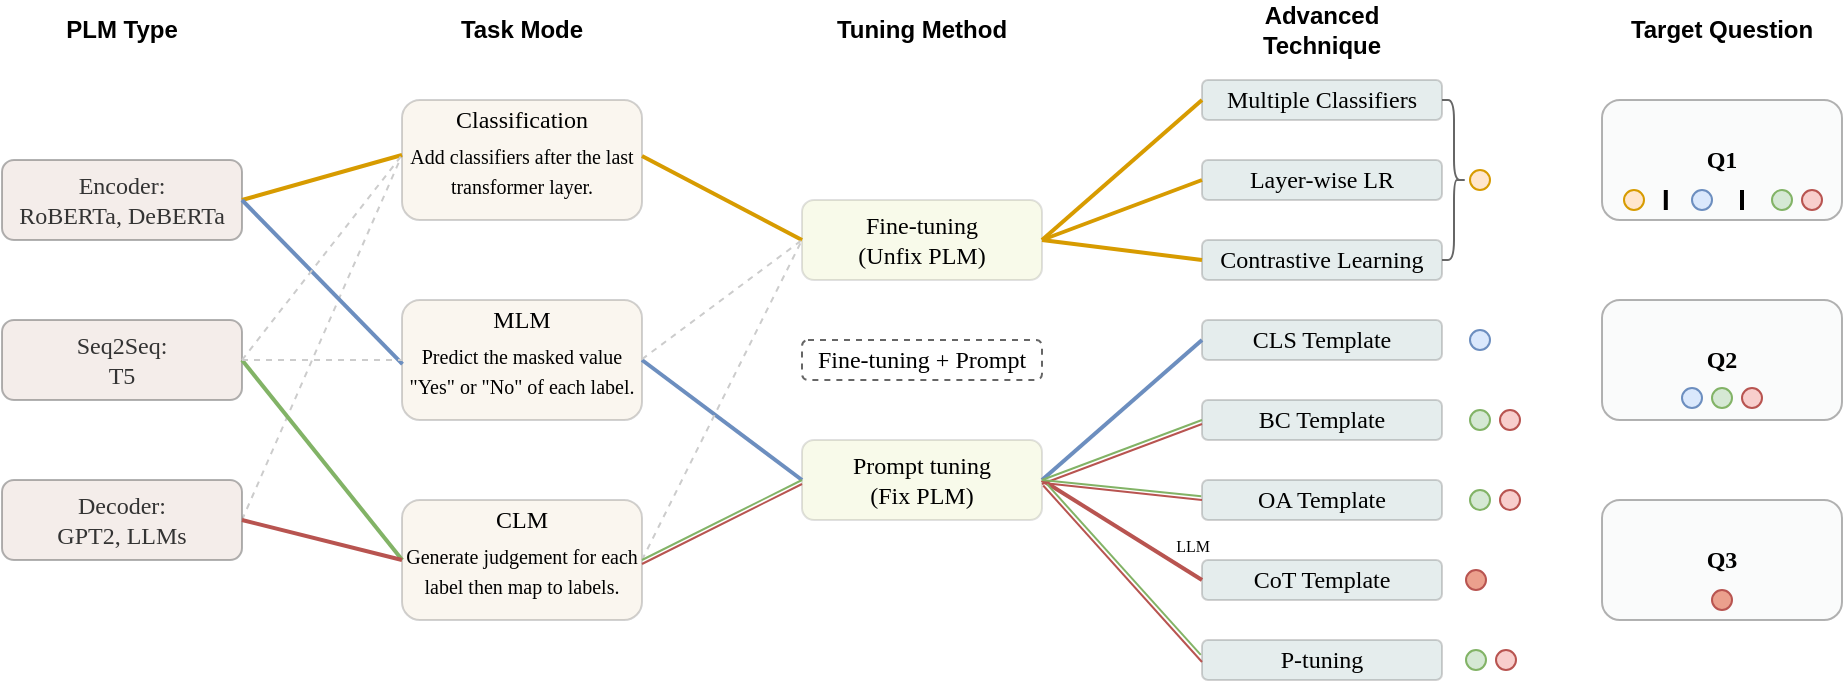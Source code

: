 <mxfile version="22.0.3" type="device">
  <diagram name="第 1 页" id="b-3Jm22mPF9EcRaEdSAx">
    <mxGraphModel dx="1206" dy="809" grid="0" gridSize="10" guides="1" tooltips="1" connect="1" arrows="1" fold="1" page="1" pageScale="1" pageWidth="1169" pageHeight="827" background="none" math="0" shadow="0">
      <root>
        <mxCell id="0" />
        <mxCell id="1" parent="0" />
        <mxCell id="miW8PdhtdUwGvwegRBbg-25" value="" style="endArrow=none;dashed=1;html=1;rounded=0;strokeColor=#CCCCCC;entryX=0;entryY=0.25;entryDx=0;entryDy=0;" parent="1" target="lxlnnnWciU4LwKJXchRJ-22" edge="1">
          <mxGeometry width="50" height="50" relative="1" as="geometry">
            <mxPoint x="160" y="300" as="sourcePoint" />
            <mxPoint x="240" y="198" as="targetPoint" />
          </mxGeometry>
        </mxCell>
        <mxCell id="lxlnnnWciU4LwKJXchRJ-1" value="&lt;font face=&quot;Times New Roman&quot;&gt;Encoder: &lt;br&gt;RoBERTa, DeBERTa&lt;/font&gt;" style="rounded=1;whiteSpace=wrap;html=1;fillColor=#eadcd6;fontColor=#333333;strokeColor=#666666;opacity=50;" parent="1" vertex="1">
          <mxGeometry x="40" y="120" width="120" height="40" as="geometry" />
        </mxCell>
        <mxCell id="lxlnnnWciU4LwKJXchRJ-2" value="&lt;b&gt;PLM Type&lt;/b&gt;" style="text;html=1;strokeColor=none;fillColor=none;align=center;verticalAlign=middle;whiteSpace=wrap;rounded=0;" parent="1" vertex="1">
          <mxGeometry x="40" y="40" width="120" height="30" as="geometry" />
        </mxCell>
        <mxCell id="lxlnnnWciU4LwKJXchRJ-3" value="&lt;b&gt;Task Mode&lt;/b&gt;" style="text;html=1;strokeColor=none;fillColor=none;align=center;verticalAlign=middle;whiteSpace=wrap;rounded=0;" parent="1" vertex="1">
          <mxGeometry x="240" y="40" width="120" height="30" as="geometry" />
        </mxCell>
        <mxCell id="lxlnnnWciU4LwKJXchRJ-4" value="&lt;font face=&quot;Times New Roman&quot;&gt;&lt;br&gt;&lt;/font&gt;" style="rounded=1;whiteSpace=wrap;html=1;fillColor=#eee1ca;strokeColor=#666666;opacity=30;" parent="1" vertex="1">
          <mxGeometry x="240" y="90" width="120" height="60" as="geometry" />
        </mxCell>
        <mxCell id="lxlnnnWciU4LwKJXchRJ-5" value="&lt;b&gt;Tuning Method&lt;/b&gt;" style="text;html=1;strokeColor=none;fillColor=none;align=center;verticalAlign=middle;whiteSpace=wrap;rounded=0;" parent="1" vertex="1">
          <mxGeometry x="440" y="40" width="120" height="30" as="geometry" />
        </mxCell>
        <mxCell id="lxlnnnWciU4LwKJXchRJ-6" value="&lt;font face=&quot;Times New Roman&quot;&gt;Fine-tuning&lt;br&gt;(Unfix PLM)&lt;/font&gt;" style="rounded=1;whiteSpace=wrap;html=1;fillColor=#d9e396;strokeColor=#666666;opacity=20;" parent="1" vertex="1">
          <mxGeometry x="440" y="140" width="120" height="40" as="geometry" />
        </mxCell>
        <mxCell id="lxlnnnWciU4LwKJXchRJ-7" value="&lt;b&gt;Advanced Technique&lt;/b&gt;" style="text;html=1;strokeColor=none;fillColor=none;align=center;verticalAlign=middle;whiteSpace=wrap;rounded=0;" parent="1" vertex="1">
          <mxGeometry x="640" y="40" width="120" height="30" as="geometry" />
        </mxCell>
        <mxCell id="lxlnnnWciU4LwKJXchRJ-8" value="&lt;font face=&quot;Times New Roman&quot;&gt;Multiple Classifiers&lt;/font&gt;" style="rounded=1;whiteSpace=wrap;html=1;fillColor=#aac2c4;strokeColor=#666666;opacity=30;" parent="1" vertex="1">
          <mxGeometry x="640" y="80" width="120" height="20" as="geometry" />
        </mxCell>
        <mxCell id="lxlnnnWciU4LwKJXchRJ-9" value="&lt;b&gt;Target Question&lt;/b&gt;" style="text;html=1;strokeColor=none;fillColor=none;align=center;verticalAlign=middle;whiteSpace=wrap;rounded=0;" parent="1" vertex="1">
          <mxGeometry x="840" y="40" width="120" height="30" as="geometry" />
        </mxCell>
        <mxCell id="lxlnnnWciU4LwKJXchRJ-10" value="&lt;b&gt;&lt;font face=&quot;Times New Roman&quot;&gt;Q1&lt;br&gt;&lt;/font&gt;&lt;/b&gt;" style="rounded=1;whiteSpace=wrap;html=1;strokeColor=#666666;fillColor=#F5F7F7;opacity=50;" parent="1" vertex="1">
          <mxGeometry x="840" y="90" width="120" height="60" as="geometry" />
        </mxCell>
        <mxCell id="lxlnnnWciU4LwKJXchRJ-11" value="&lt;font face=&quot;Times New Roman&quot;&gt;Seq2Seq: &lt;br&gt;T5&lt;br&gt;&lt;/font&gt;" style="rounded=1;whiteSpace=wrap;html=1;fillColor=#eadcd6;fontColor=#333333;strokeColor=#666666;opacity=50;" parent="1" vertex="1">
          <mxGeometry x="40" y="200" width="120" height="40" as="geometry" />
        </mxCell>
        <mxCell id="lxlnnnWciU4LwKJXchRJ-12" value="&lt;font face=&quot;Times New Roman&quot;&gt;Decoder:&lt;br&gt;GPT2, LLMs&lt;br&gt;&lt;/font&gt;" style="rounded=1;whiteSpace=wrap;html=1;fillColor=#eadcd6;fontColor=#333333;strokeColor=#666666;opacity=50;" parent="1" vertex="1">
          <mxGeometry x="40" y="280" width="120" height="40" as="geometry" />
        </mxCell>
        <mxCell id="lxlnnnWciU4LwKJXchRJ-15" value="" style="rounded=1;whiteSpace=wrap;html=1;fillColor=#eee1ca;strokeColor=#666666;opacity=30;" parent="1" vertex="1">
          <mxGeometry x="240" y="190" width="120" height="60" as="geometry" />
        </mxCell>
        <mxCell id="lxlnnnWciU4LwKJXchRJ-16" value="&lt;font face=&quot;Times New Roman&quot;&gt;&lt;br&gt;&lt;/font&gt;" style="rounded=1;whiteSpace=wrap;html=1;fillColor=#eee1ca;strokeColor=#666666;opacity=30;" parent="1" vertex="1">
          <mxGeometry x="240" y="290" width="120" height="60" as="geometry" />
        </mxCell>
        <mxCell id="lxlnnnWciU4LwKJXchRJ-17" value="&lt;font face=&quot;Times New Roman&quot;&gt;Prompt tuning&lt;br&gt;(Fix PLM)&lt;/font&gt;" style="rounded=1;whiteSpace=wrap;html=1;fillColor=#d9e396;strokeColor=#666666;opacity=20;" parent="1" vertex="1">
          <mxGeometry x="440" y="260" width="120" height="40" as="geometry" />
        </mxCell>
        <mxCell id="lxlnnnWciU4LwKJXchRJ-18" value="&lt;font face=&quot;Times New Roman&quot;&gt;Classification&lt;/font&gt;" style="text;html=1;strokeColor=none;fillColor=none;align=center;verticalAlign=middle;whiteSpace=wrap;rounded=0;" parent="1" vertex="1">
          <mxGeometry x="240" y="90" width="120" height="20" as="geometry" />
        </mxCell>
        <mxCell id="lxlnnnWciU4LwKJXchRJ-20" value="&lt;font face=&quot;Times New Roman&quot;&gt;MLM&lt;/font&gt;" style="text;html=1;strokeColor=none;fillColor=none;align=center;verticalAlign=middle;whiteSpace=wrap;rounded=0;" parent="1" vertex="1">
          <mxGeometry x="240" y="190" width="120" height="20" as="geometry" />
        </mxCell>
        <mxCell id="lxlnnnWciU4LwKJXchRJ-21" value="&lt;font face=&quot;Times New Roman&quot;&gt;CLM&lt;/font&gt;" style="text;html=1;strokeColor=none;fillColor=none;align=center;verticalAlign=middle;whiteSpace=wrap;rounded=0;" parent="1" vertex="1">
          <mxGeometry x="240" y="290" width="120" height="20" as="geometry" />
        </mxCell>
        <mxCell id="lxlnnnWciU4LwKJXchRJ-22" value="&lt;font style=&quot;font-size: 10px;&quot; face=&quot;Times New Roman&quot;&gt;Add classifiers after the last transformer layer.&lt;/font&gt;" style="text;html=1;strokeColor=none;fillColor=none;align=center;verticalAlign=middle;whiteSpace=wrap;rounded=0;" parent="1" vertex="1">
          <mxGeometry x="240" y="110" width="120" height="30" as="geometry" />
        </mxCell>
        <mxCell id="lxlnnnWciU4LwKJXchRJ-23" value="&lt;font style=&quot;font-size: 10px;&quot; face=&quot;Times New Roman&quot;&gt;Predict the masked value &quot;Yes&quot; or &quot;No&quot; of each label.&lt;/font&gt;" style="text;html=1;strokeColor=none;fillColor=none;align=center;verticalAlign=middle;whiteSpace=wrap;rounded=0;" parent="1" vertex="1">
          <mxGeometry x="240" y="210" width="120" height="30" as="geometry" />
        </mxCell>
        <mxCell id="lxlnnnWciU4LwKJXchRJ-24" value="&lt;font style=&quot;font-size: 10px;&quot; face=&quot;Times New Roman&quot;&gt;Generate judgement for each label then map to labels.&lt;/font&gt;" style="text;html=1;strokeColor=none;fillColor=none;align=center;verticalAlign=middle;whiteSpace=wrap;rounded=0;" parent="1" vertex="1">
          <mxGeometry x="240" y="310" width="120" height="30" as="geometry" />
        </mxCell>
        <mxCell id="lxlnnnWciU4LwKJXchRJ-25" value="&lt;font face=&quot;Times New Roman&quot;&gt;Layer-wise LR&lt;/font&gt;" style="rounded=1;whiteSpace=wrap;html=1;fillColor=#aac2c4;strokeColor=#666666;opacity=30;" parent="1" vertex="1">
          <mxGeometry x="640" y="120" width="120" height="20" as="geometry" />
        </mxCell>
        <mxCell id="lxlnnnWciU4LwKJXchRJ-26" value="&lt;font face=&quot;Times New Roman&quot;&gt;Contrastive Learning&lt;/font&gt;" style="rounded=1;whiteSpace=wrap;html=1;fillColor=#aac2c4;strokeColor=#666666;opacity=30;" parent="1" vertex="1">
          <mxGeometry x="640" y="160" width="120" height="20" as="geometry" />
        </mxCell>
        <mxCell id="lxlnnnWciU4LwKJXchRJ-27" value="&lt;font face=&quot;Times New Roman&quot;&gt;CLS Template&lt;/font&gt;" style="rounded=1;whiteSpace=wrap;html=1;fillColor=#aac2c4;strokeColor=#666666;opacity=30;" parent="1" vertex="1">
          <mxGeometry x="640" y="200" width="120" height="20" as="geometry" />
        </mxCell>
        <mxCell id="lxlnnnWciU4LwKJXchRJ-28" value="&lt;font face=&quot;Times New Roman&quot;&gt;BC Template&lt;/font&gt;" style="rounded=1;whiteSpace=wrap;html=1;fillColor=#aac2c4;strokeColor=#666666;opacity=30;" parent="1" vertex="1">
          <mxGeometry x="640" y="240" width="120" height="20" as="geometry" />
        </mxCell>
        <mxCell id="lxlnnnWciU4LwKJXchRJ-29" value="&lt;font face=&quot;Times New Roman&quot;&gt;OA Template&lt;/font&gt;" style="rounded=1;whiteSpace=wrap;html=1;fillColor=#aac2c4;strokeColor=#666666;opacity=30;" parent="1" vertex="1">
          <mxGeometry x="640" y="280" width="120" height="20" as="geometry" />
        </mxCell>
        <mxCell id="lxlnnnWciU4LwKJXchRJ-30" value="&lt;font face=&quot;Times New Roman&quot;&gt;CoT Template&lt;/font&gt;" style="rounded=1;whiteSpace=wrap;html=1;fillColor=#aac2c4;strokeColor=#666666;opacity=30;" parent="1" vertex="1">
          <mxGeometry x="640" y="320" width="120" height="20" as="geometry" />
        </mxCell>
        <mxCell id="lxlnnnWciU4LwKJXchRJ-31" value="&lt;font face=&quot;Times New Roman&quot;&gt;P-tuning&lt;/font&gt;" style="rounded=1;whiteSpace=wrap;html=1;fillColor=#aac2c4;strokeColor=#666666;opacity=30;" parent="1" vertex="1">
          <mxGeometry x="640" y="360" width="120" height="20" as="geometry" />
        </mxCell>
        <mxCell id="lxlnnnWciU4LwKJXchRJ-32" value="&lt;font face=&quot;Times New Roman&quot;&gt;&lt;b&gt;Q2&lt;/b&gt;&lt;/font&gt;" style="rounded=1;whiteSpace=wrap;html=1;fillColor=#F5F7F7;strokeColor=#666666;opacity=50;" parent="1" vertex="1">
          <mxGeometry x="840" y="190" width="120" height="60" as="geometry" />
        </mxCell>
        <mxCell id="lxlnnnWciU4LwKJXchRJ-33" value="&lt;b&gt;&lt;font face=&quot;Times New Roman&quot;&gt;Q3&lt;/font&gt;&lt;/b&gt;" style="rounded=1;whiteSpace=wrap;html=1;fillColor=#F5F7F7;strokeColor=#666666;opacity=50;" parent="1" vertex="1">
          <mxGeometry x="840" y="290" width="120" height="60" as="geometry" />
        </mxCell>
        <mxCell id="miW8PdhtdUwGvwegRBbg-2" value="" style="endArrow=none;html=1;rounded=0;entryX=0;entryY=0.25;entryDx=0;entryDy=0;strokeColor=#d79b00;fillColor=#ffe6cc;strokeWidth=2;" parent="1" target="lxlnnnWciU4LwKJXchRJ-22" edge="1">
          <mxGeometry width="50" height="50" relative="1" as="geometry">
            <mxPoint x="160" y="140" as="sourcePoint" />
            <mxPoint x="210" y="95" as="targetPoint" />
          </mxGeometry>
        </mxCell>
        <mxCell id="miW8PdhtdUwGvwegRBbg-3" value="" style="endArrow=none;html=1;rounded=0;entryX=0.002;entryY=0.403;entryDx=0;entryDy=0;entryPerimeter=0;strokeColor=#6c8ebf;fillColor=#dae8fc;strokeWidth=2;" parent="1" target="lxlnnnWciU4LwKJXchRJ-23" edge="1">
          <mxGeometry width="50" height="50" relative="1" as="geometry">
            <mxPoint x="160" y="140" as="sourcePoint" />
            <mxPoint x="240" y="120" as="targetPoint" />
          </mxGeometry>
        </mxCell>
        <mxCell id="miW8PdhtdUwGvwegRBbg-5" value="" style="endArrow=none;html=1;rounded=0;entryX=0.001;entryY=0.332;entryDx=0;entryDy=0;strokeColor=#82b366;entryPerimeter=0;fillColor=#d5e8d4;strokeWidth=2;" parent="1" target="lxlnnnWciU4LwKJXchRJ-24" edge="1">
          <mxGeometry width="50" height="50" relative="1" as="geometry">
            <mxPoint x="160" y="220" as="sourcePoint" />
            <mxPoint x="240" y="302" as="targetPoint" />
          </mxGeometry>
        </mxCell>
        <mxCell id="miW8PdhtdUwGvwegRBbg-6" value="" style="endArrow=none;html=1;rounded=0;entryX=0;entryY=0.5;entryDx=0;entryDy=0;strokeColor=#b85450;strokeWidth=2;fillColor=#f8cecc;" parent="1" target="lxlnnnWciU4LwKJXchRJ-16" edge="1">
          <mxGeometry width="50" height="50" relative="1" as="geometry">
            <mxPoint x="160" y="300" as="sourcePoint" />
            <mxPoint x="240" y="398" as="targetPoint" />
          </mxGeometry>
        </mxCell>
        <mxCell id="miW8PdhtdUwGvwegRBbg-8" value="" style="endArrow=none;html=1;rounded=0;entryX=0;entryY=0.5;entryDx=0;entryDy=0;strokeColor=#d79b00;fillColor=#ffe6cc;strokeWidth=2;" parent="1" target="lxlnnnWciU4LwKJXchRJ-6" edge="1">
          <mxGeometry width="50" height="50" relative="1" as="geometry">
            <mxPoint x="360" y="118" as="sourcePoint" />
            <mxPoint x="440" y="200" as="targetPoint" />
          </mxGeometry>
        </mxCell>
        <mxCell id="miW8PdhtdUwGvwegRBbg-9" value="" style="endArrow=none;html=1;rounded=0;entryX=0;entryY=0.5;entryDx=0;entryDy=0;strokeColor=#6c8ebf;fillColor=#dae8fc;strokeWidth=2;" parent="1" target="lxlnnnWciU4LwKJXchRJ-17" edge="1">
          <mxGeometry width="50" height="50" relative="1" as="geometry">
            <mxPoint x="360" y="220" as="sourcePoint" />
            <mxPoint x="440" y="262" as="targetPoint" />
          </mxGeometry>
        </mxCell>
        <mxCell id="miW8PdhtdUwGvwegRBbg-14" value="" style="endArrow=none;html=1;rounded=0;entryX=0;entryY=0.5;entryDx=0;entryDy=0;strokeColor=#d79b00;exitX=1;exitY=0.5;exitDx=0;exitDy=0;fillColor=#ffe6cc;strokeWidth=2;" parent="1" source="lxlnnnWciU4LwKJXchRJ-6" target="lxlnnnWciU4LwKJXchRJ-8" edge="1">
          <mxGeometry width="50" height="50" relative="1" as="geometry">
            <mxPoint x="560" y="158" as="sourcePoint" />
            <mxPoint x="640" y="200" as="targetPoint" />
          </mxGeometry>
        </mxCell>
        <mxCell id="miW8PdhtdUwGvwegRBbg-15" value="" style="endArrow=none;html=1;rounded=0;entryX=0;entryY=0.5;entryDx=0;entryDy=0;strokeColor=#d79b00;exitX=1;exitY=0.5;exitDx=0;exitDy=0;fillColor=#ffe6cc;strokeWidth=2;" parent="1" source="lxlnnnWciU4LwKJXchRJ-6" target="lxlnnnWciU4LwKJXchRJ-25" edge="1">
          <mxGeometry width="50" height="50" relative="1" as="geometry">
            <mxPoint x="560" y="158" as="sourcePoint" />
            <mxPoint x="640" y="200" as="targetPoint" />
          </mxGeometry>
        </mxCell>
        <mxCell id="miW8PdhtdUwGvwegRBbg-16" value="" style="endArrow=none;html=1;rounded=0;entryX=0;entryY=0.5;entryDx=0;entryDy=0;strokeColor=#d79b00;strokeWidth=2;fillColor=#ffe6cc;" parent="1" target="lxlnnnWciU4LwKJXchRJ-26" edge="1">
          <mxGeometry width="50" height="50" relative="1" as="geometry">
            <mxPoint x="560" y="160" as="sourcePoint" />
            <mxPoint x="640" y="202" as="targetPoint" />
          </mxGeometry>
        </mxCell>
        <mxCell id="miW8PdhtdUwGvwegRBbg-18" value="" style="endArrow=none;html=1;rounded=0;entryX=0;entryY=0.5;entryDx=0;entryDy=0;strokeColor=#6c8ebf;exitX=1;exitY=0.5;exitDx=0;exitDy=0;fillColor=#dae8fc;strokeWidth=2;" parent="1" source="lxlnnnWciU4LwKJXchRJ-17" target="lxlnnnWciU4LwKJXchRJ-27" edge="1">
          <mxGeometry width="50" height="50" relative="1" as="geometry">
            <mxPoint x="560" y="278" as="sourcePoint" />
            <mxPoint x="640" y="320" as="targetPoint" />
          </mxGeometry>
        </mxCell>
        <mxCell id="miW8PdhtdUwGvwegRBbg-22" value="" style="endArrow=none;html=1;rounded=0;entryX=0;entryY=0.5;entryDx=0;entryDy=0;strokeColor=#b85450;exitX=1;exitY=0.5;exitDx=0;exitDy=0;fillColor=#f8cecc;strokeWidth=2;" parent="1" source="lxlnnnWciU4LwKJXchRJ-17" edge="1">
          <mxGeometry width="50" height="50" relative="1" as="geometry">
            <mxPoint x="560" y="398" as="sourcePoint" />
            <mxPoint x="640" y="330" as="targetPoint" />
          </mxGeometry>
        </mxCell>
        <mxCell id="miW8PdhtdUwGvwegRBbg-32" value="&lt;font style=&quot;font-size: 8px;&quot; face=&quot;Times New Roman&quot;&gt;LLM&lt;/font&gt;" style="edgeLabel;html=1;align=center;verticalAlign=middle;resizable=0;points=[];" parent="miW8PdhtdUwGvwegRBbg-22" vertex="1" connectable="0">
          <mxGeometry x="0.384" y="3" relative="1" as="geometry">
            <mxPoint x="18" as="offset" />
          </mxGeometry>
        </mxCell>
        <mxCell id="miW8PdhtdUwGvwegRBbg-24" value="" style="endArrow=none;dashed=1;html=1;rounded=0;strokeColor=#CCCCCC;entryX=0;entryY=0.25;entryDx=0;entryDy=0;" parent="1" target="lxlnnnWciU4LwKJXchRJ-22" edge="1">
          <mxGeometry width="50" height="50" relative="1" as="geometry">
            <mxPoint x="160" y="220" as="sourcePoint" />
            <mxPoint x="210" y="170" as="targetPoint" />
          </mxGeometry>
        </mxCell>
        <mxCell id="miW8PdhtdUwGvwegRBbg-26" value="" style="endArrow=none;dashed=1;html=1;rounded=0;strokeColor=#CCCCCC;exitX=1;exitY=0.5;exitDx=0;exitDy=0;" parent="1" source="lxlnnnWciU4LwKJXchRJ-11" edge="1">
          <mxGeometry width="50" height="50" relative="1" as="geometry">
            <mxPoint x="170" y="310" as="sourcePoint" />
            <mxPoint x="240" y="220" as="targetPoint" />
          </mxGeometry>
        </mxCell>
        <mxCell id="miW8PdhtdUwGvwegRBbg-27" value="&lt;font face=&quot;Times New Roman&quot;&gt;Fine-tuning + Prompt&lt;/font&gt;" style="rounded=1;whiteSpace=wrap;html=1;dashed=1;strokeColor=#666666;" parent="1" vertex="1">
          <mxGeometry x="440" y="210" width="120" height="20" as="geometry" />
        </mxCell>
        <mxCell id="miW8PdhtdUwGvwegRBbg-28" value="" style="endArrow=none;dashed=1;html=1;rounded=0;strokeColor=#CCCCCC;exitX=1;exitY=0.5;exitDx=0;exitDy=0;entryX=0;entryY=0.5;entryDx=0;entryDy=0;" parent="1" target="lxlnnnWciU4LwKJXchRJ-6" edge="1">
          <mxGeometry width="50" height="50" relative="1" as="geometry">
            <mxPoint x="360" y="219.62" as="sourcePoint" />
            <mxPoint x="440" y="219.62" as="targetPoint" />
          </mxGeometry>
        </mxCell>
        <mxCell id="miW8PdhtdUwGvwegRBbg-29" value="" style="endArrow=none;dashed=1;html=1;rounded=0;strokeColor=#CCCCCC;exitX=1;exitY=0.5;exitDx=0;exitDy=0;" parent="1" edge="1">
          <mxGeometry width="50" height="50" relative="1" as="geometry">
            <mxPoint x="360" y="320" as="sourcePoint" />
            <mxPoint x="440" y="160" as="targetPoint" />
          </mxGeometry>
        </mxCell>
        <mxCell id="miW8PdhtdUwGvwegRBbg-35" value="" style="endArrow=none;html=1;entryX=0;entryY=0.5;entryDx=0;entryDy=0;strokeColor=#82b366;fillColor=#d5e8d4;strokeWidth=1;rounded=0;" parent="1" target="lxlnnnWciU4LwKJXchRJ-17" edge="1">
          <mxGeometry width="50" height="50" relative="1" as="geometry">
            <mxPoint x="360" y="320" as="sourcePoint" />
            <mxPoint x="440" y="380" as="targetPoint" />
          </mxGeometry>
        </mxCell>
        <mxCell id="miW8PdhtdUwGvwegRBbg-36" value="" style="endArrow=none;html=1;rounded=1;entryX=0;entryY=0.5;entryDx=0;entryDy=0;strokeColor=#b85450;fillColor=#f8cecc;strokeWidth=1;shadow=0;" parent="1" edge="1">
          <mxGeometry width="50" height="50" relative="1" as="geometry">
            <mxPoint x="360" y="322" as="sourcePoint" />
            <mxPoint x="440" y="282" as="targetPoint" />
          </mxGeometry>
        </mxCell>
        <mxCell id="miW8PdhtdUwGvwegRBbg-37" value="" style="endArrow=none;html=1;entryX=0;entryY=0.5;entryDx=0;entryDy=0;strokeColor=#82b366;fillColor=#d5e8d4;strokeWidth=1;rounded=0;" parent="1" target="lxlnnnWciU4LwKJXchRJ-28" edge="1">
          <mxGeometry width="50" height="50" relative="1" as="geometry">
            <mxPoint x="560" y="280" as="sourcePoint" />
            <mxPoint x="640" y="240" as="targetPoint" />
          </mxGeometry>
        </mxCell>
        <mxCell id="miW8PdhtdUwGvwegRBbg-38" value="" style="endArrow=none;html=1;rounded=1;entryX=0;entryY=0.6;entryDx=0;entryDy=0;strokeColor=#b85450;fillColor=#f8cecc;strokeWidth=1;entryPerimeter=0;" parent="1" edge="1">
          <mxGeometry width="50" height="50" relative="1" as="geometry">
            <mxPoint x="560" y="282" as="sourcePoint" />
            <mxPoint x="640" y="252" as="targetPoint" />
          </mxGeometry>
        </mxCell>
        <mxCell id="miW8PdhtdUwGvwegRBbg-40" value="" style="endArrow=none;html=1;entryX=-0.003;entryY=0.404;entryDx=0;entryDy=0;strokeColor=#82b366;fillColor=#d5e8d4;strokeWidth=1;rounded=0;exitX=1;exitY=0.5;exitDx=0;exitDy=0;entryPerimeter=0;" parent="1" source="lxlnnnWciU4LwKJXchRJ-17" target="lxlnnnWciU4LwKJXchRJ-29" edge="1">
          <mxGeometry width="50" height="50" relative="1" as="geometry">
            <mxPoint x="560" y="318" as="sourcePoint" />
            <mxPoint x="640" y="288" as="targetPoint" />
          </mxGeometry>
        </mxCell>
        <mxCell id="miW8PdhtdUwGvwegRBbg-41" value="" style="endArrow=none;html=1;rounded=1;entryX=0;entryY=0.6;entryDx=0;entryDy=0;strokeColor=#b85450;fillColor=#f8cecc;strokeWidth=1;entryPerimeter=0;exitX=1.006;exitY=0.538;exitDx=0;exitDy=0;exitPerimeter=0;" parent="1" source="lxlnnnWciU4LwKJXchRJ-17" edge="1">
          <mxGeometry width="50" height="50" relative="1" as="geometry">
            <mxPoint x="560" y="320" as="sourcePoint" />
            <mxPoint x="640" y="290" as="targetPoint" />
          </mxGeometry>
        </mxCell>
        <mxCell id="miW8PdhtdUwGvwegRBbg-42" value="" style="endArrow=none;html=1;strokeColor=#82b366;fillColor=#d5e8d4;strokeWidth=1;rounded=0;exitX=1.021;exitY=0.552;exitDx=0;exitDy=0;entryX=-0.005;entryY=0.372;entryDx=0;entryDy=0;exitPerimeter=0;entryPerimeter=0;" parent="1" source="lxlnnnWciU4LwKJXchRJ-17" target="lxlnnnWciU4LwKJXchRJ-31" edge="1">
          <mxGeometry width="50" height="50" relative="1" as="geometry">
            <mxPoint x="560" y="360" as="sourcePoint" />
            <mxPoint x="640" y="370" as="targetPoint" />
          </mxGeometry>
        </mxCell>
        <mxCell id="miW8PdhtdUwGvwegRBbg-43" value="" style="endArrow=none;html=1;rounded=1;entryX=0;entryY=0.5;entryDx=0;entryDy=0;strokeColor=#b85450;fillColor=#f8cecc;strokeWidth=1;exitX=1.005;exitY=0.544;exitDx=0;exitDy=0;exitPerimeter=0;" parent="1" edge="1">
          <mxGeometry width="50" height="50" relative="1" as="geometry">
            <mxPoint x="560.6" y="282.76" as="sourcePoint" />
            <mxPoint x="640" y="371" as="targetPoint" />
          </mxGeometry>
        </mxCell>
        <mxCell id="og3ovlTktexeJzJqbfoX-1" value="" style="ellipse;whiteSpace=wrap;html=1;aspect=fixed;fillColor=#ffe6cc;strokeColor=#d79b00;" parent="1" vertex="1">
          <mxGeometry x="851" y="135" width="10" height="10" as="geometry" />
        </mxCell>
        <mxCell id="og3ovlTktexeJzJqbfoX-2" value="" style="endArrow=none;html=1;rounded=0;strokeWidth=2;" parent="1" edge="1">
          <mxGeometry width="50" height="50" relative="1" as="geometry">
            <mxPoint x="871.9" y="145" as="sourcePoint" />
            <mxPoint x="871.9" y="135" as="targetPoint" />
          </mxGeometry>
        </mxCell>
        <mxCell id="og3ovlTktexeJzJqbfoX-4" value="" style="ellipse;whiteSpace=wrap;html=1;aspect=fixed;fillColor=#dae8fc;strokeColor=#6c8ebf;" parent="1" vertex="1">
          <mxGeometry x="885" y="135" width="10" height="10" as="geometry" />
        </mxCell>
        <mxCell id="og3ovlTktexeJzJqbfoX-10" value="" style="ellipse;whiteSpace=wrap;html=1;aspect=fixed;fillColor=#d5e8d4;strokeColor=#82b366;" parent="1" vertex="1">
          <mxGeometry x="925" y="135" width="10" height="10" as="geometry" />
        </mxCell>
        <mxCell id="og3ovlTktexeJzJqbfoX-11" value="" style="ellipse;whiteSpace=wrap;html=1;aspect=fixed;fillColor=#f8cecc;strokeColor=#b85450;" parent="1" vertex="1">
          <mxGeometry x="940" y="135" width="10" height="10" as="geometry" />
        </mxCell>
        <mxCell id="og3ovlTktexeJzJqbfoX-15" value="" style="ellipse;whiteSpace=wrap;html=1;aspect=fixed;fillColor=#dae8fc;strokeColor=#6c8ebf;" parent="1" vertex="1">
          <mxGeometry x="880" y="234" width="10" height="10" as="geometry" />
        </mxCell>
        <mxCell id="og3ovlTktexeJzJqbfoX-16" value="" style="ellipse;whiteSpace=wrap;html=1;aspect=fixed;fillColor=#d5e8d4;strokeColor=#82b366;" parent="1" vertex="1">
          <mxGeometry x="895" y="234" width="10" height="10" as="geometry" />
        </mxCell>
        <mxCell id="og3ovlTktexeJzJqbfoX-17" value="" style="ellipse;whiteSpace=wrap;html=1;aspect=fixed;fillColor=#f8cecc;strokeColor=#b85450;" parent="1" vertex="1">
          <mxGeometry x="910" y="234" width="10" height="10" as="geometry" />
        </mxCell>
        <mxCell id="og3ovlTktexeJzJqbfoX-18" value="" style="ellipse;whiteSpace=wrap;html=1;aspect=fixed;fillColor=#EBA08D;strokeColor=#b85450;" parent="1" vertex="1">
          <mxGeometry x="895" y="335" width="10" height="10" as="geometry" />
        </mxCell>
        <mxCell id="og3ovlTktexeJzJqbfoX-19" value="" style="endArrow=none;html=1;rounded=0;strokeWidth=2;" parent="1" edge="1">
          <mxGeometry width="50" height="50" relative="1" as="geometry">
            <mxPoint x="910" y="145" as="sourcePoint" />
            <mxPoint x="910" y="135" as="targetPoint" />
          </mxGeometry>
        </mxCell>
        <mxCell id="og3ovlTktexeJzJqbfoX-20" value="" style="shape=curlyBracket;whiteSpace=wrap;html=1;rounded=1;flipH=1;labelPosition=right;verticalLabelPosition=middle;align=left;verticalAlign=middle;strokeColor=#666666;" parent="1" vertex="1">
          <mxGeometry x="760" y="90" width="12" height="80" as="geometry" />
        </mxCell>
        <mxCell id="og3ovlTktexeJzJqbfoX-21" value="" style="ellipse;whiteSpace=wrap;html=1;aspect=fixed;fillColor=#ffe6cc;strokeColor=#d79b00;" parent="1" vertex="1">
          <mxGeometry x="774" y="125" width="10" height="10" as="geometry" />
        </mxCell>
        <mxCell id="og3ovlTktexeJzJqbfoX-22" value="" style="ellipse;whiteSpace=wrap;html=1;aspect=fixed;fillColor=#dae8fc;strokeColor=#6c8ebf;" parent="1" vertex="1">
          <mxGeometry x="774" y="205" width="10" height="10" as="geometry" />
        </mxCell>
        <mxCell id="og3ovlTktexeJzJqbfoX-23" value="" style="ellipse;whiteSpace=wrap;html=1;aspect=fixed;fillColor=#d5e8d4;strokeColor=#82b366;" parent="1" vertex="1">
          <mxGeometry x="774" y="245" width="10" height="10" as="geometry" />
        </mxCell>
        <mxCell id="og3ovlTktexeJzJqbfoX-24" value="" style="ellipse;whiteSpace=wrap;html=1;aspect=fixed;fillColor=#f8cecc;strokeColor=#b85450;" parent="1" vertex="1">
          <mxGeometry x="789" y="245" width="10" height="10" as="geometry" />
        </mxCell>
        <mxCell id="og3ovlTktexeJzJqbfoX-25" value="" style="ellipse;whiteSpace=wrap;html=1;aspect=fixed;fillColor=#d5e8d4;strokeColor=#82b366;" parent="1" vertex="1">
          <mxGeometry x="774" y="285" width="10" height="10" as="geometry" />
        </mxCell>
        <mxCell id="og3ovlTktexeJzJqbfoX-26" value="" style="ellipse;whiteSpace=wrap;html=1;aspect=fixed;fillColor=#f8cecc;strokeColor=#b85450;" parent="1" vertex="1">
          <mxGeometry x="789" y="285" width="10" height="10" as="geometry" />
        </mxCell>
        <mxCell id="og3ovlTktexeJzJqbfoX-27" value="" style="ellipse;whiteSpace=wrap;html=1;aspect=fixed;fillColor=#EBA08D;strokeColor=#b85450;" parent="1" vertex="1">
          <mxGeometry x="772" y="325" width="10" height="10" as="geometry" />
        </mxCell>
        <mxCell id="og3ovlTktexeJzJqbfoX-29" value="" style="ellipse;whiteSpace=wrap;html=1;aspect=fixed;fillColor=#d5e8d4;strokeColor=#82b366;" parent="1" vertex="1">
          <mxGeometry x="772" y="365" width="10" height="10" as="geometry" />
        </mxCell>
        <mxCell id="og3ovlTktexeJzJqbfoX-30" value="" style="ellipse;whiteSpace=wrap;html=1;aspect=fixed;fillColor=#f8cecc;strokeColor=#b85450;" parent="1" vertex="1">
          <mxGeometry x="787" y="365" width="10" height="10" as="geometry" />
        </mxCell>
      </root>
    </mxGraphModel>
  </diagram>
</mxfile>
